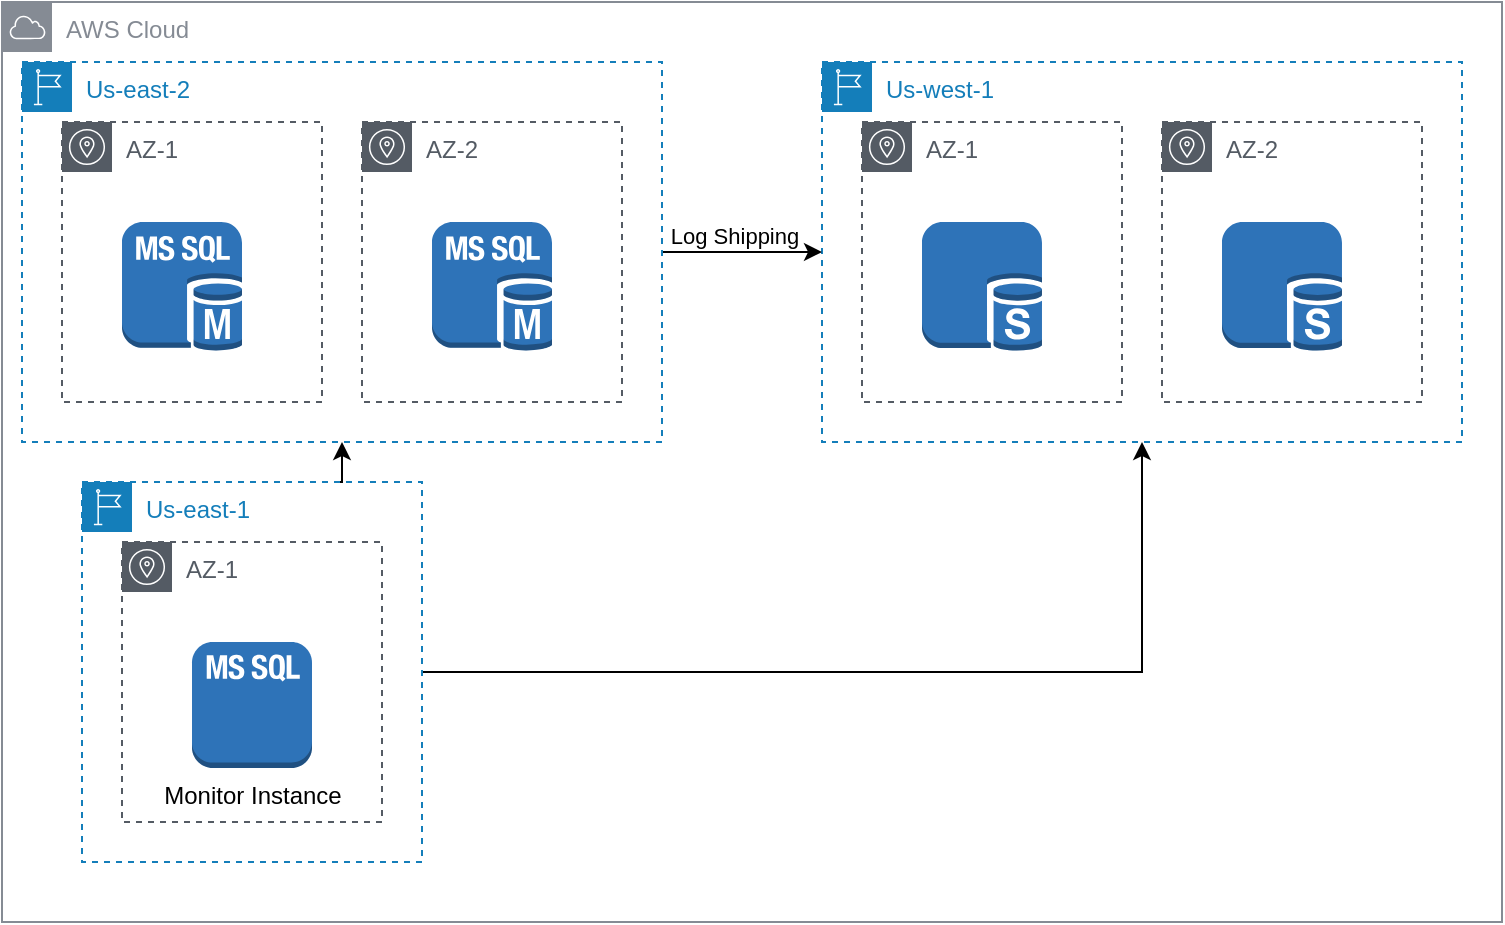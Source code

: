 <mxfile version="15.4.1" type="github">
  <diagram id="HgoqQrwa6oV78hdgzLIR" name="Page-1">
    <mxGraphModel dx="852" dy="685" grid="1" gridSize="10" guides="1" tooltips="1" connect="1" arrows="1" fold="1" page="1" pageScale="1" pageWidth="850" pageHeight="1100" math="0" shadow="0">
      <root>
        <mxCell id="0" />
        <mxCell id="1" parent="0" />
        <mxCell id="UwKxW6n4yMTbyl2AQwzY-4" value="AWS Cloud" style="sketch=0;outlineConnect=0;gradientColor=none;html=1;whiteSpace=wrap;fontSize=12;fontStyle=0;shape=mxgraph.aws4.group;grIcon=mxgraph.aws4.group_aws_cloud;strokeColor=#858B94;fillColor=none;verticalAlign=top;align=left;spacingLeft=30;fontColor=#858B94;dashed=0;" vertex="1" parent="1">
          <mxGeometry x="50" y="20" width="750" height="460" as="geometry" />
        </mxCell>
        <mxCell id="UwKxW6n4yMTbyl2AQwzY-1" value="Us-west-1" style="points=[[0,0],[0.25,0],[0.5,0],[0.75,0],[1,0],[1,0.25],[1,0.5],[1,0.75],[1,1],[0.75,1],[0.5,1],[0.25,1],[0,1],[0,0.75],[0,0.5],[0,0.25]];outlineConnect=0;gradientColor=none;html=1;whiteSpace=wrap;fontSize=12;fontStyle=0;shape=mxgraph.aws4.group;grIcon=mxgraph.aws4.group_region;strokeColor=#147EBA;fillColor=none;verticalAlign=top;align=left;spacingLeft=30;fontColor=#147EBA;dashed=1;" vertex="1" parent="1">
          <mxGeometry x="460" y="50" width="320" height="190" as="geometry" />
        </mxCell>
        <mxCell id="UwKxW6n4yMTbyl2AQwzY-2" value="AZ-1" style="sketch=0;outlineConnect=0;gradientColor=none;html=1;whiteSpace=wrap;fontSize=12;fontStyle=0;shape=mxgraph.aws4.group;grIcon=mxgraph.aws4.group_availability_zone;strokeColor=#545B64;fillColor=none;verticalAlign=top;align=left;spacingLeft=30;fontColor=#545B64;dashed=1;" vertex="1" parent="1">
          <mxGeometry x="480" y="80" width="130" height="140" as="geometry" />
        </mxCell>
        <mxCell id="UwKxW6n4yMTbyl2AQwzY-3" value="" style="outlineConnect=0;dashed=0;verticalLabelPosition=bottom;verticalAlign=top;align=center;html=1;shape=mxgraph.aws3.sql_slave;fillColor=#2E73B8;gradientColor=none;" vertex="1" parent="1">
          <mxGeometry x="510" y="130" width="60" height="64.5" as="geometry" />
        </mxCell>
        <mxCell id="UwKxW6n4yMTbyl2AQwzY-5" value="AZ-2" style="sketch=0;outlineConnect=0;gradientColor=none;html=1;whiteSpace=wrap;fontSize=12;fontStyle=0;shape=mxgraph.aws4.group;grIcon=mxgraph.aws4.group_availability_zone;strokeColor=#545B64;fillColor=none;verticalAlign=top;align=left;spacingLeft=30;fontColor=#545B64;dashed=1;" vertex="1" parent="1">
          <mxGeometry x="630" y="80" width="130" height="140" as="geometry" />
        </mxCell>
        <mxCell id="UwKxW6n4yMTbyl2AQwzY-6" value="" style="outlineConnect=0;dashed=0;verticalLabelPosition=bottom;verticalAlign=top;align=center;html=1;shape=mxgraph.aws3.sql_slave;fillColor=#2E73B8;gradientColor=none;" vertex="1" parent="1">
          <mxGeometry x="660" y="130" width="60" height="64.5" as="geometry" />
        </mxCell>
        <mxCell id="UwKxW6n4yMTbyl2AQwzY-12" style="edgeStyle=orthogonalEdgeStyle;rounded=0;orthogonalLoop=1;jettySize=auto;html=1;exitX=1;exitY=0.5;exitDx=0;exitDy=0;entryX=0;entryY=0.5;entryDx=0;entryDy=0;" edge="1" parent="1" source="UwKxW6n4yMTbyl2AQwzY-7" target="UwKxW6n4yMTbyl2AQwzY-1">
          <mxGeometry relative="1" as="geometry" />
        </mxCell>
        <mxCell id="UwKxW6n4yMTbyl2AQwzY-13" value="Log Shipping" style="edgeLabel;html=1;align=center;verticalAlign=middle;resizable=0;points=[];" vertex="1" connectable="0" parent="UwKxW6n4yMTbyl2AQwzY-12">
          <mxGeometry x="0.175" y="2" relative="1" as="geometry">
            <mxPoint x="-11" y="-6" as="offset" />
          </mxGeometry>
        </mxCell>
        <mxCell id="UwKxW6n4yMTbyl2AQwzY-7" value="Us-east-2" style="points=[[0,0],[0.25,0],[0.5,0],[0.75,0],[1,0],[1,0.25],[1,0.5],[1,0.75],[1,1],[0.75,1],[0.5,1],[0.25,1],[0,1],[0,0.75],[0,0.5],[0,0.25]];outlineConnect=0;gradientColor=none;html=1;whiteSpace=wrap;fontSize=12;fontStyle=0;shape=mxgraph.aws4.group;grIcon=mxgraph.aws4.group_region;strokeColor=#147EBA;fillColor=none;verticalAlign=top;align=left;spacingLeft=30;fontColor=#147EBA;dashed=1;" vertex="1" parent="1">
          <mxGeometry x="60" y="50" width="320" height="190" as="geometry" />
        </mxCell>
        <mxCell id="UwKxW6n4yMTbyl2AQwzY-8" value="AZ-1" style="sketch=0;outlineConnect=0;gradientColor=none;html=1;whiteSpace=wrap;fontSize=12;fontStyle=0;shape=mxgraph.aws4.group;grIcon=mxgraph.aws4.group_availability_zone;strokeColor=#545B64;fillColor=none;verticalAlign=top;align=left;spacingLeft=30;fontColor=#545B64;dashed=1;" vertex="1" parent="1">
          <mxGeometry x="80" y="80" width="130" height="140" as="geometry" />
        </mxCell>
        <mxCell id="UwKxW6n4yMTbyl2AQwzY-9" value="AZ-2" style="sketch=0;outlineConnect=0;gradientColor=none;html=1;whiteSpace=wrap;fontSize=12;fontStyle=0;shape=mxgraph.aws4.group;grIcon=mxgraph.aws4.group_availability_zone;strokeColor=#545B64;fillColor=none;verticalAlign=top;align=left;spacingLeft=30;fontColor=#545B64;dashed=1;" vertex="1" parent="1">
          <mxGeometry x="230" y="80" width="130" height="140" as="geometry" />
        </mxCell>
        <mxCell id="UwKxW6n4yMTbyl2AQwzY-10" value="" style="outlineConnect=0;dashed=0;verticalLabelPosition=bottom;verticalAlign=top;align=center;html=1;shape=mxgraph.aws3.ms_sql_instance;fillColor=#2E73B8;gradientColor=none;" vertex="1" parent="1">
          <mxGeometry x="110" y="130" width="60" height="64.5" as="geometry" />
        </mxCell>
        <mxCell id="UwKxW6n4yMTbyl2AQwzY-11" value="" style="outlineConnect=0;dashed=0;verticalLabelPosition=bottom;verticalAlign=top;align=center;html=1;shape=mxgraph.aws3.ms_sql_instance;fillColor=#2E73B8;gradientColor=none;" vertex="1" parent="1">
          <mxGeometry x="265" y="130" width="60" height="64.5" as="geometry" />
        </mxCell>
        <mxCell id="UwKxW6n4yMTbyl2AQwzY-17" style="edgeStyle=orthogonalEdgeStyle;rounded=0;orthogonalLoop=1;jettySize=auto;html=1;exitX=0.75;exitY=0;exitDx=0;exitDy=0;entryX=0.5;entryY=1;entryDx=0;entryDy=0;" edge="1" parent="1" source="UwKxW6n4yMTbyl2AQwzY-14" target="UwKxW6n4yMTbyl2AQwzY-7">
          <mxGeometry relative="1" as="geometry" />
        </mxCell>
        <mxCell id="UwKxW6n4yMTbyl2AQwzY-18" style="edgeStyle=orthogonalEdgeStyle;rounded=0;orthogonalLoop=1;jettySize=auto;html=1;exitX=1;exitY=0.5;exitDx=0;exitDy=0;" edge="1" parent="1" source="UwKxW6n4yMTbyl2AQwzY-14" target="UwKxW6n4yMTbyl2AQwzY-1">
          <mxGeometry relative="1" as="geometry" />
        </mxCell>
        <mxCell id="UwKxW6n4yMTbyl2AQwzY-14" value="Us-east-1" style="points=[[0,0],[0.25,0],[0.5,0],[0.75,0],[1,0],[1,0.25],[1,0.5],[1,0.75],[1,1],[0.75,1],[0.5,1],[0.25,1],[0,1],[0,0.75],[0,0.5],[0,0.25]];outlineConnect=0;gradientColor=none;html=1;whiteSpace=wrap;fontSize=12;fontStyle=0;shape=mxgraph.aws4.group;grIcon=mxgraph.aws4.group_region;strokeColor=#147EBA;fillColor=none;verticalAlign=top;align=left;spacingLeft=30;fontColor=#147EBA;dashed=1;" vertex="1" parent="1">
          <mxGeometry x="90" y="260" width="170" height="190" as="geometry" />
        </mxCell>
        <mxCell id="UwKxW6n4yMTbyl2AQwzY-15" value="AZ-1" style="sketch=0;outlineConnect=0;gradientColor=none;html=1;whiteSpace=wrap;fontSize=12;fontStyle=0;shape=mxgraph.aws4.group;grIcon=mxgraph.aws4.group_availability_zone;strokeColor=#545B64;fillColor=none;verticalAlign=top;align=left;spacingLeft=30;fontColor=#545B64;dashed=1;" vertex="1" parent="1">
          <mxGeometry x="110" y="290" width="130" height="140" as="geometry" />
        </mxCell>
        <mxCell id="UwKxW6n4yMTbyl2AQwzY-16" value="Monitor Instance" style="outlineConnect=0;dashed=0;verticalLabelPosition=bottom;verticalAlign=top;align=center;html=1;shape=mxgraph.aws3.ms_sql_instance_2;fillColor=#2E73B8;gradientColor=none;" vertex="1" parent="1">
          <mxGeometry x="145" y="340" width="60" height="63" as="geometry" />
        </mxCell>
      </root>
    </mxGraphModel>
  </diagram>
</mxfile>
